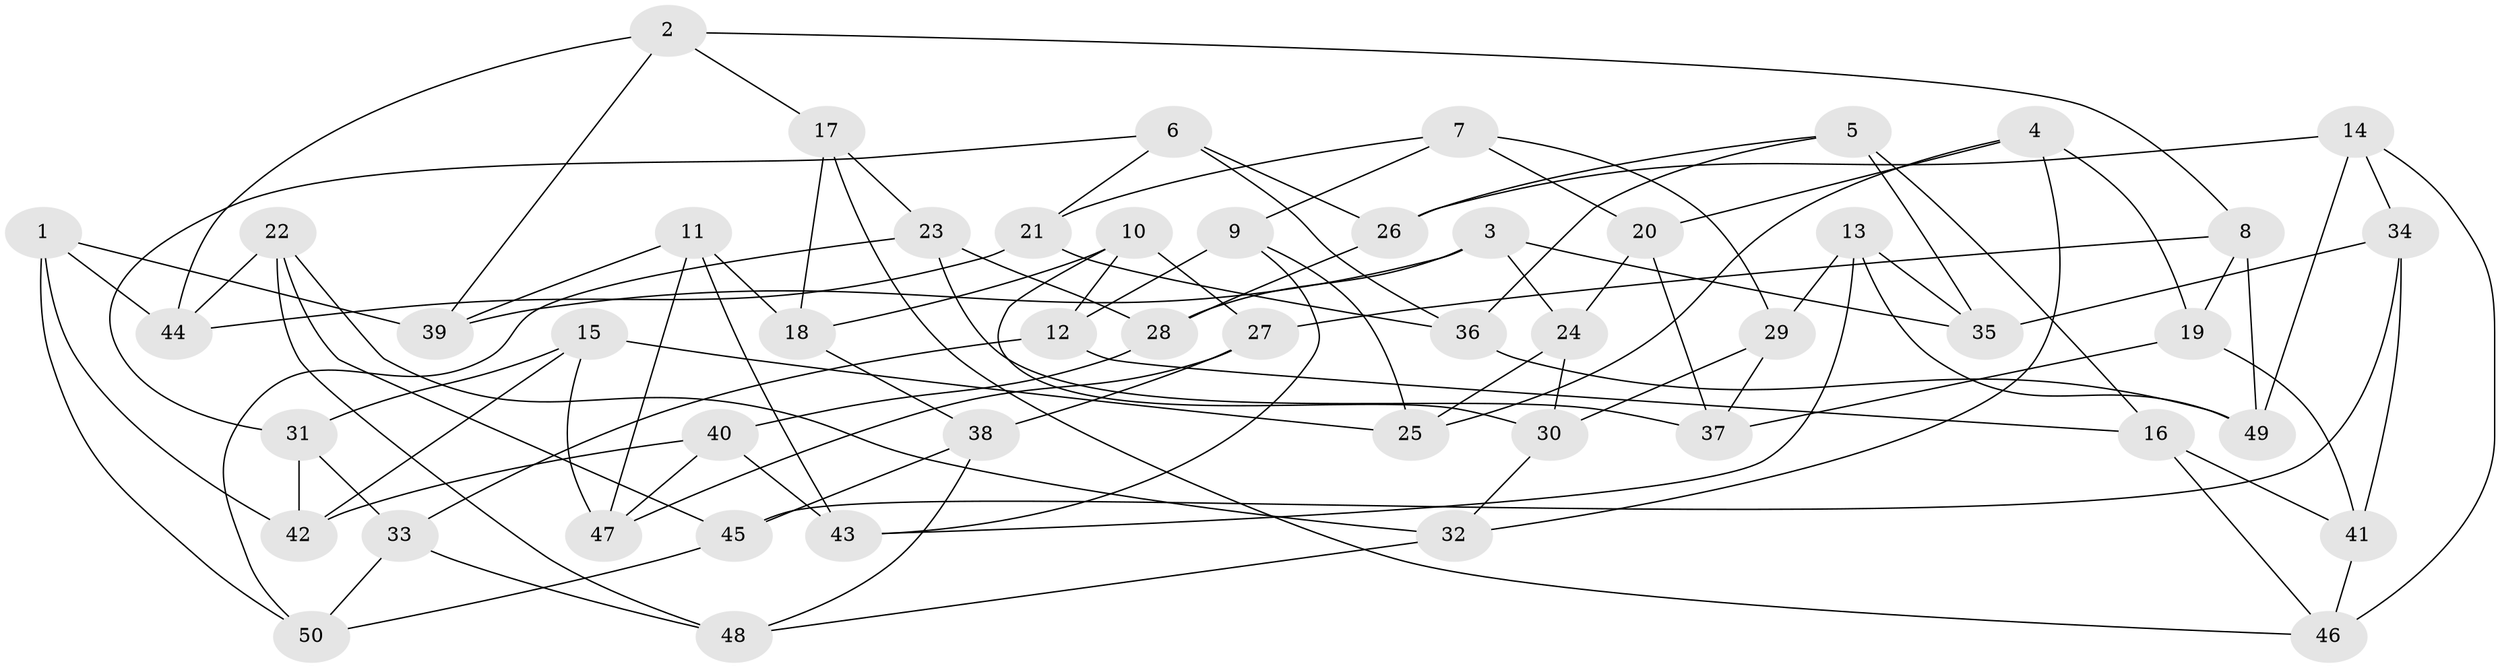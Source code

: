 // Generated by graph-tools (version 1.1) at 2025/16/03/09/25 04:16:14]
// undirected, 50 vertices, 100 edges
graph export_dot {
graph [start="1"]
  node [color=gray90,style=filled];
  1;
  2;
  3;
  4;
  5;
  6;
  7;
  8;
  9;
  10;
  11;
  12;
  13;
  14;
  15;
  16;
  17;
  18;
  19;
  20;
  21;
  22;
  23;
  24;
  25;
  26;
  27;
  28;
  29;
  30;
  31;
  32;
  33;
  34;
  35;
  36;
  37;
  38;
  39;
  40;
  41;
  42;
  43;
  44;
  45;
  46;
  47;
  48;
  49;
  50;
  1 -- 44;
  1 -- 50;
  1 -- 39;
  1 -- 42;
  2 -- 17;
  2 -- 44;
  2 -- 8;
  2 -- 39;
  3 -- 39;
  3 -- 28;
  3 -- 35;
  3 -- 24;
  4 -- 20;
  4 -- 19;
  4 -- 25;
  4 -- 32;
  5 -- 35;
  5 -- 26;
  5 -- 16;
  5 -- 36;
  6 -- 21;
  6 -- 36;
  6 -- 31;
  6 -- 26;
  7 -- 9;
  7 -- 20;
  7 -- 21;
  7 -- 29;
  8 -- 49;
  8 -- 27;
  8 -- 19;
  9 -- 12;
  9 -- 25;
  9 -- 43;
  10 -- 12;
  10 -- 27;
  10 -- 18;
  10 -- 30;
  11 -- 39;
  11 -- 47;
  11 -- 18;
  11 -- 43;
  12 -- 33;
  12 -- 16;
  13 -- 29;
  13 -- 49;
  13 -- 43;
  13 -- 35;
  14 -- 26;
  14 -- 49;
  14 -- 34;
  14 -- 46;
  15 -- 42;
  15 -- 31;
  15 -- 47;
  15 -- 25;
  16 -- 41;
  16 -- 46;
  17 -- 46;
  17 -- 18;
  17 -- 23;
  18 -- 38;
  19 -- 37;
  19 -- 41;
  20 -- 37;
  20 -- 24;
  21 -- 44;
  21 -- 36;
  22 -- 32;
  22 -- 44;
  22 -- 48;
  22 -- 45;
  23 -- 37;
  23 -- 28;
  23 -- 50;
  24 -- 25;
  24 -- 30;
  26 -- 28;
  27 -- 38;
  27 -- 47;
  28 -- 40;
  29 -- 30;
  29 -- 37;
  30 -- 32;
  31 -- 33;
  31 -- 42;
  32 -- 48;
  33 -- 50;
  33 -- 48;
  34 -- 45;
  34 -- 41;
  34 -- 35;
  36 -- 49;
  38 -- 48;
  38 -- 45;
  40 -- 42;
  40 -- 47;
  40 -- 43;
  41 -- 46;
  45 -- 50;
}
